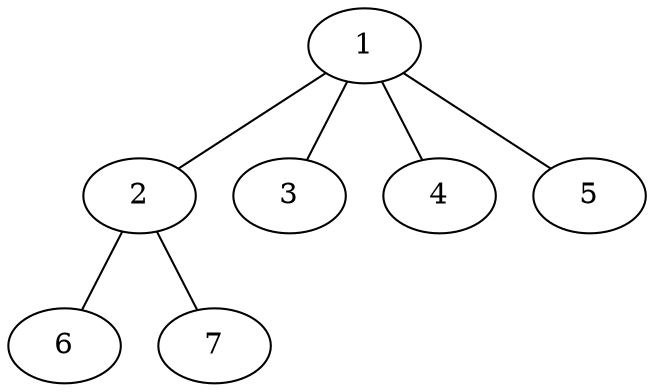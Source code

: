 graph molecule_1355 {
	1	 [chem=C];
	2	 [chem=N];
	1 -- 2	 [valence=1];
	3	 [chem=Br];
	1 -- 3	 [valence=1];
	4	 [chem=Br];
	1 -- 4	 [valence=1];
	5	 [chem=Br];
	1 -- 5	 [valence=1];
	6	 [chem=O];
	2 -- 6	 [valence=2];
	7	 [chem=O];
	2 -- 7	 [valence=1];
}
